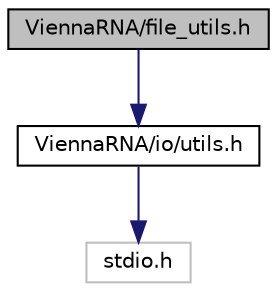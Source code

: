 digraph "ViennaRNA/file_utils.h"
{
 // INTERACTIVE_SVG=YES
 // LATEX_PDF_SIZE
  bgcolor="transparent";
  edge [fontname="Helvetica",fontsize="10",labelfontname="Helvetica",labelfontsize="10"];
  node [fontname="Helvetica",fontsize="10",shape=record];
  Node0 [label="ViennaRNA/file_utils.h",height=0.2,width=0.4,color="black", fillcolor="grey75", style="filled", fontcolor="black",tooltip="Use ViennaRNA/io/utils.h instead."];
  Node0 -> Node1 [color="midnightblue",fontsize="10",style="solid",fontname="Helvetica"];
  Node1 [label="ViennaRNA/io/utils.h",height=0.2,width=0.4,color="black",URL="$io_2utils_8h.html",tooltip="Several utilities for file handling."];
  Node1 -> Node2 [color="midnightblue",fontsize="10",style="solid",fontname="Helvetica"];
  Node2 [label="stdio.h",height=0.2,width=0.4,color="grey75",tooltip=" "];
}
